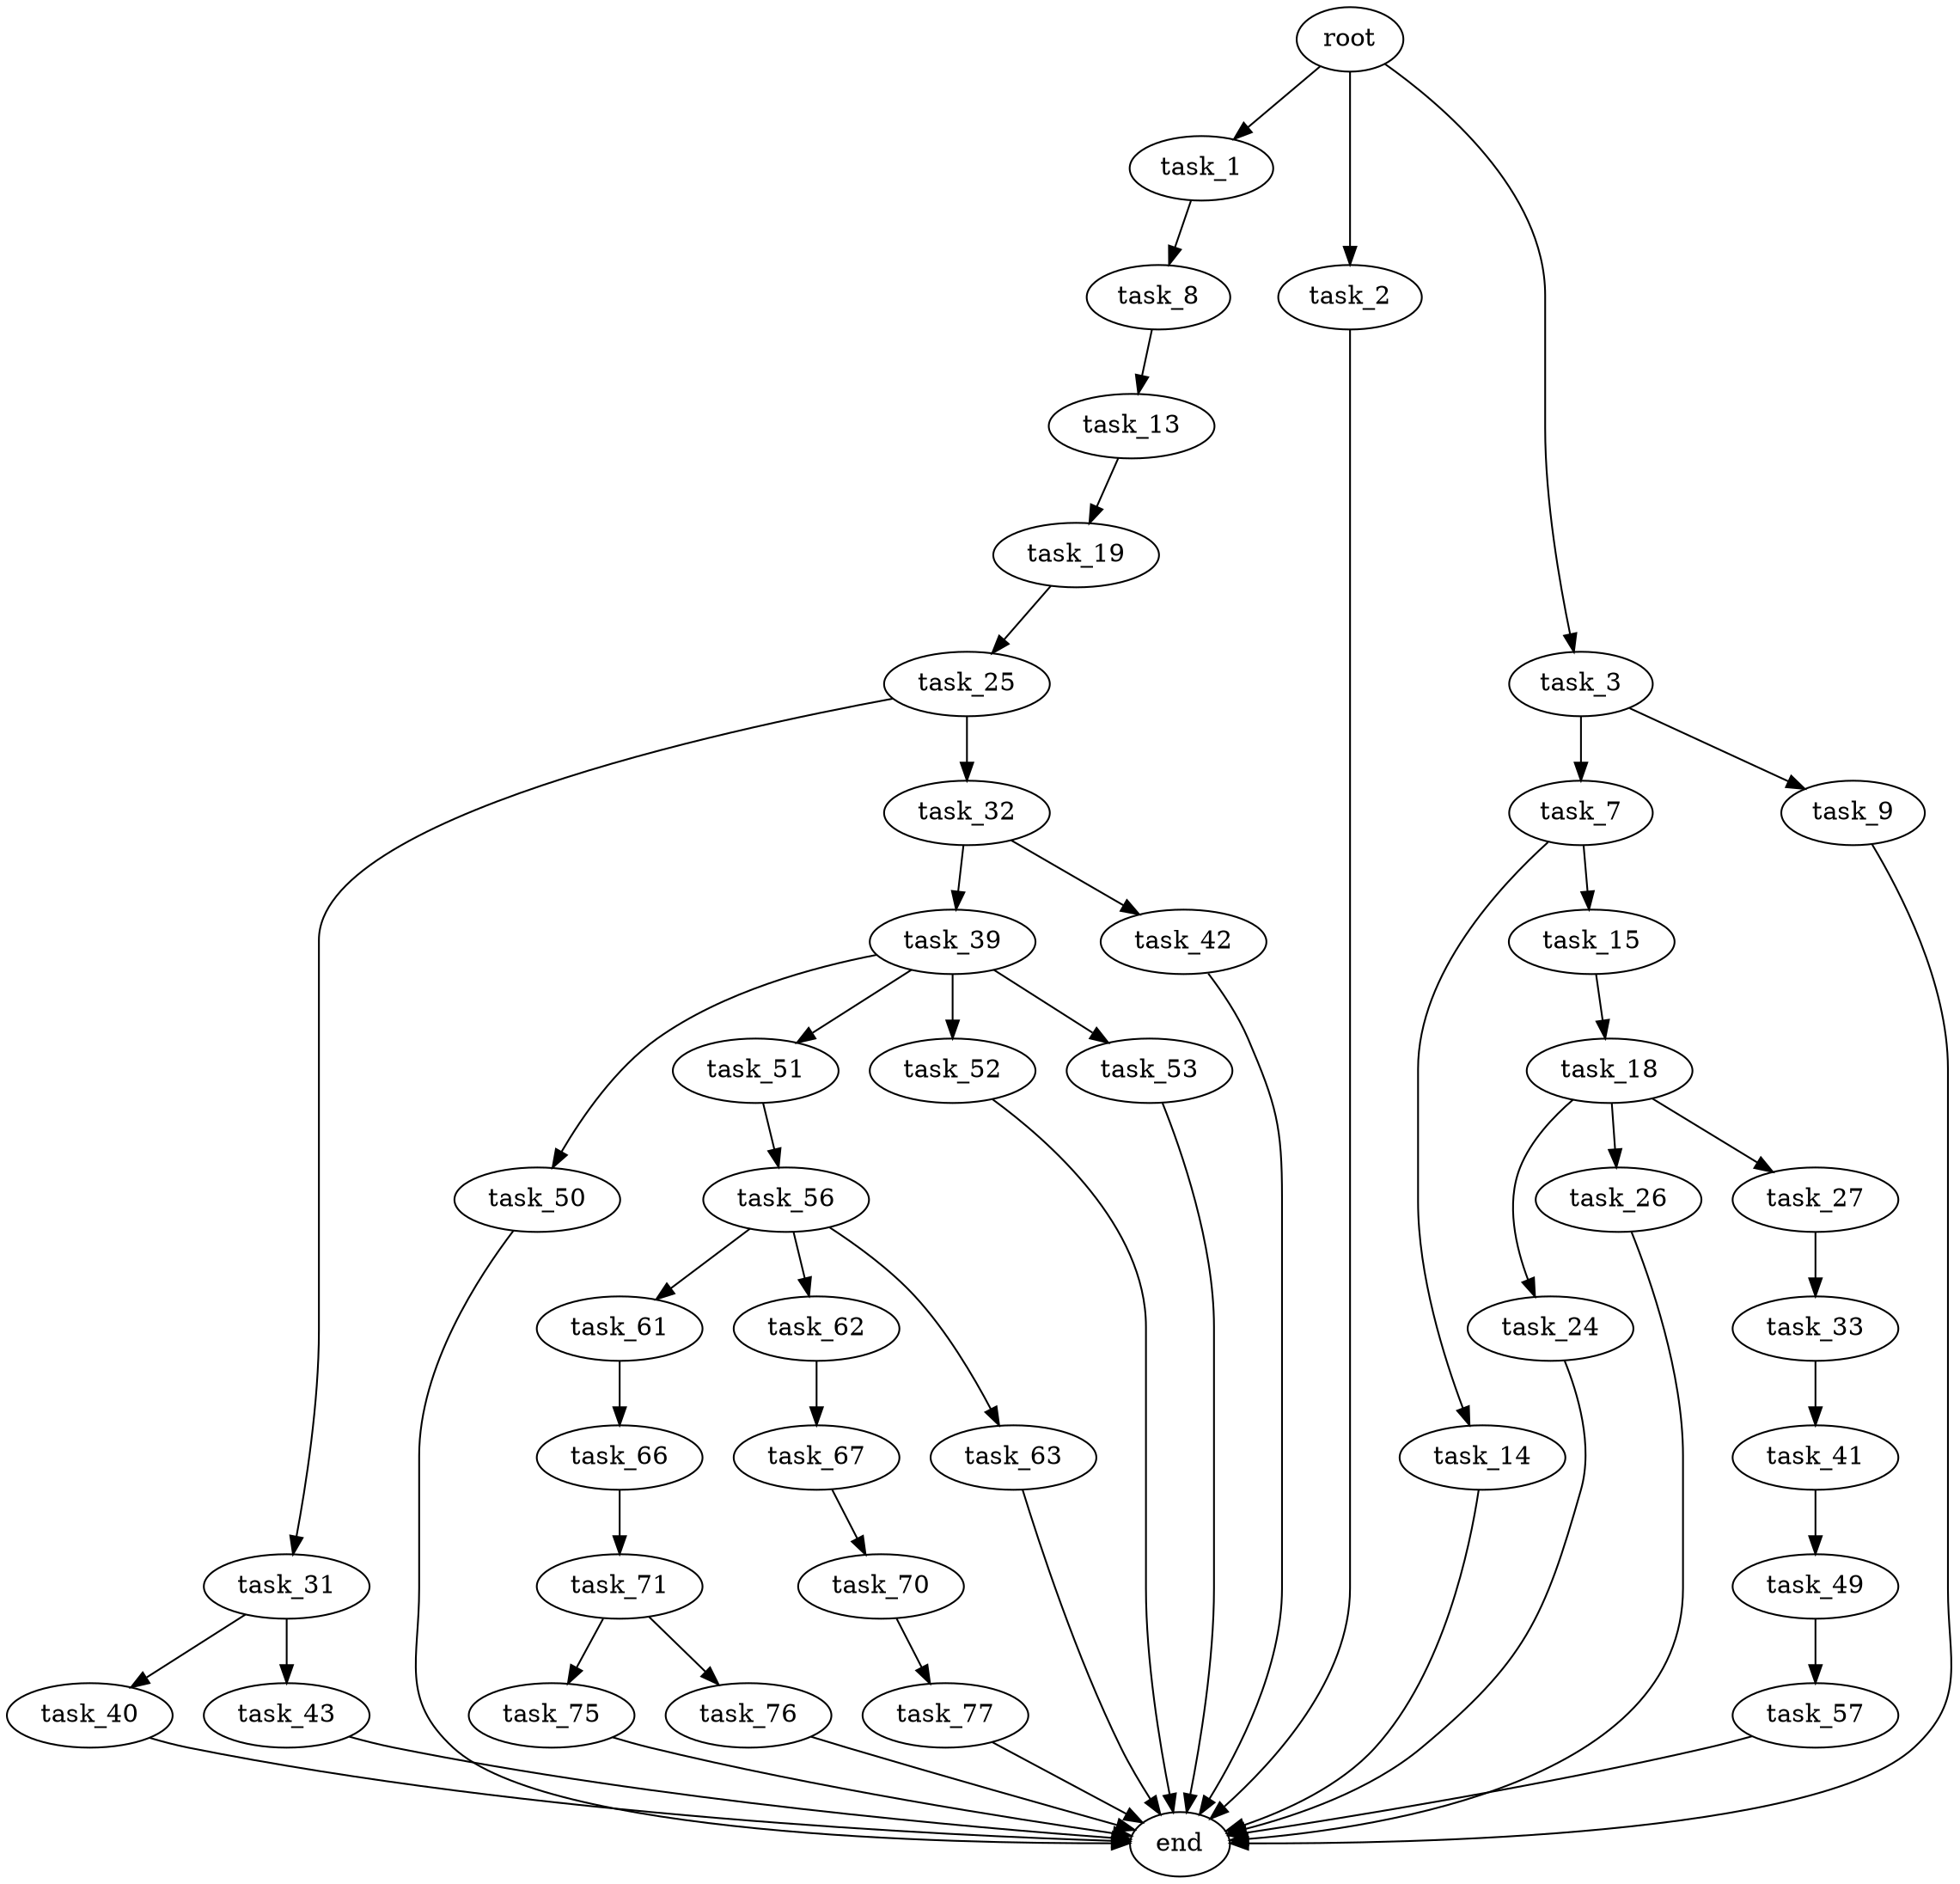 digraph G {
  root [size="0.000000"];
  task_1 [size="267903500176.000000"];
  task_2 [size="43704063449.000000"];
  task_3 [size="32891738832.000000"];
  task_7 [size="31571185277.000000"];
  task_8 [size="4051300105.000000"];
  task_9 [size="15071979030.000000"];
  task_13 [size="84347171013.000000"];
  task_14 [size="4137383943.000000"];
  task_15 [size="8589934592.000000"];
  task_18 [size="8589934592.000000"];
  task_19 [size="28991029248.000000"];
  task_24 [size="49956988732.000000"];
  task_25 [size="157740745259.000000"];
  task_26 [size="8516154037.000000"];
  task_27 [size="57341696724.000000"];
  task_31 [size="1073741824000.000000"];
  task_32 [size="1073741824000.000000"];
  task_33 [size="68719476736.000000"];
  task_39 [size="179590490697.000000"];
  task_40 [size="683840283636.000000"];
  task_41 [size="368293445632.000000"];
  task_42 [size="2016017804.000000"];
  task_43 [size="147914070669.000000"];
  task_49 [size="609379927196.000000"];
  task_50 [size="2573114436.000000"];
  task_51 [size="134217728000.000000"];
  task_52 [size="55964944730.000000"];
  task_53 [size="368293445632.000000"];
  task_56 [size="41417014393.000000"];
  task_57 [size="7984208757.000000"];
  task_61 [size="324206250.000000"];
  task_62 [size="231928233984.000000"];
  task_63 [size="4630311746.000000"];
  task_66 [size="10208921486.000000"];
  task_67 [size="42703513233.000000"];
  task_70 [size="21716451291.000000"];
  task_71 [size="368293445632.000000"];
  task_75 [size="581553638862.000000"];
  task_76 [size="511473706684.000000"];
  task_77 [size="28991029248.000000"];
  end [size="0.000000"];

  root -> task_1 [size="1.000000"];
  root -> task_2 [size="1.000000"];
  root -> task_3 [size="1.000000"];
  task_1 -> task_8 [size="209715200.000000"];
  task_2 -> end [size="1.000000"];
  task_3 -> task_7 [size="536870912.000000"];
  task_3 -> task_9 [size="536870912.000000"];
  task_7 -> task_14 [size="536870912.000000"];
  task_7 -> task_15 [size="536870912.000000"];
  task_8 -> task_13 [size="75497472.000000"];
  task_9 -> end [size="1.000000"];
  task_13 -> task_19 [size="75497472.000000"];
  task_14 -> end [size="1.000000"];
  task_15 -> task_18 [size="33554432.000000"];
  task_18 -> task_24 [size="33554432.000000"];
  task_18 -> task_26 [size="33554432.000000"];
  task_18 -> task_27 [size="33554432.000000"];
  task_19 -> task_25 [size="75497472.000000"];
  task_24 -> end [size="1.000000"];
  task_25 -> task_31 [size="134217728.000000"];
  task_25 -> task_32 [size="134217728.000000"];
  task_26 -> end [size="1.000000"];
  task_27 -> task_33 [size="75497472.000000"];
  task_31 -> task_40 [size="838860800.000000"];
  task_31 -> task_43 [size="838860800.000000"];
  task_32 -> task_39 [size="838860800.000000"];
  task_32 -> task_42 [size="838860800.000000"];
  task_33 -> task_41 [size="134217728.000000"];
  task_39 -> task_50 [size="134217728.000000"];
  task_39 -> task_51 [size="134217728.000000"];
  task_39 -> task_52 [size="134217728.000000"];
  task_39 -> task_53 [size="134217728.000000"];
  task_40 -> end [size="1.000000"];
  task_41 -> task_49 [size="411041792.000000"];
  task_42 -> end [size="1.000000"];
  task_43 -> end [size="1.000000"];
  task_49 -> task_57 [size="679477248.000000"];
  task_50 -> end [size="1.000000"];
  task_51 -> task_56 [size="209715200.000000"];
  task_52 -> end [size="1.000000"];
  task_53 -> end [size="1.000000"];
  task_56 -> task_61 [size="679477248.000000"];
  task_56 -> task_62 [size="679477248.000000"];
  task_56 -> task_63 [size="679477248.000000"];
  task_57 -> end [size="1.000000"];
  task_61 -> task_66 [size="33554432.000000"];
  task_62 -> task_67 [size="301989888.000000"];
  task_63 -> end [size="1.000000"];
  task_66 -> task_71 [size="209715200.000000"];
  task_67 -> task_70 [size="679477248.000000"];
  task_70 -> task_77 [size="536870912.000000"];
  task_71 -> task_75 [size="411041792.000000"];
  task_71 -> task_76 [size="411041792.000000"];
  task_75 -> end [size="1.000000"];
  task_76 -> end [size="1.000000"];
  task_77 -> end [size="1.000000"];
}
